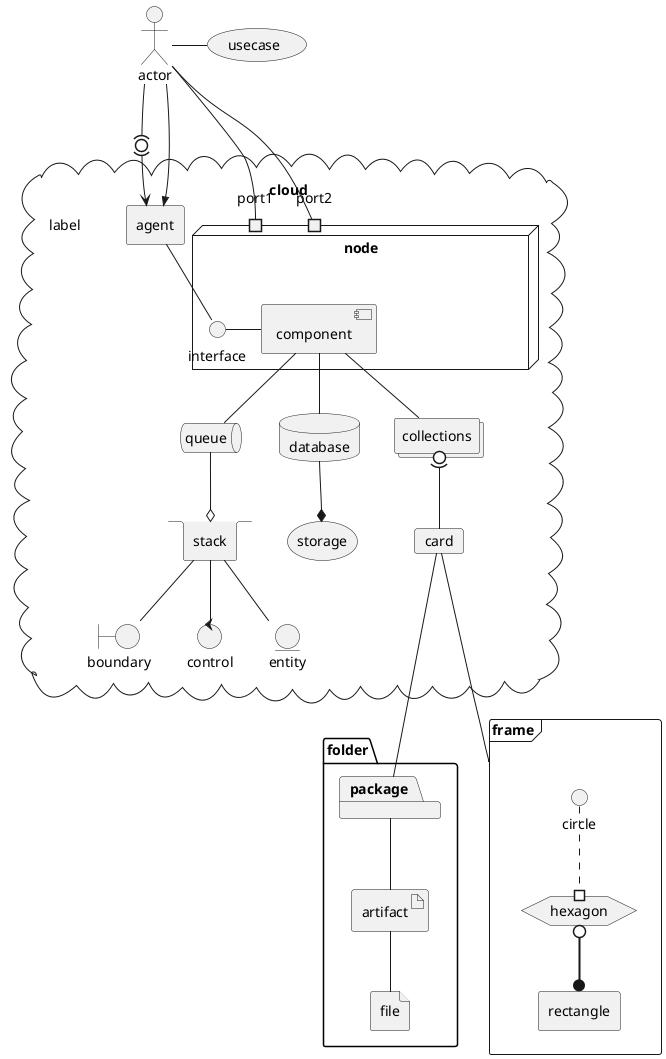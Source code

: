 @startuml
actor actor
usecase usecase
actor - usecase

cloud cloud {
    agent agent
    boundary boundary
    card card
    collections collections
    control control
    database database
    entity entity
    label label
    node node {
        port port1
        port port2

        component component
        interface interface
        component - interface
    }
    queue queue
    stack stack
    storage storage

    stack -- boundary
    stack -- control
    stack -- entity

    component -- database
    database --* storage
    component -- queue
    queue --o stack
    component -- collections
    collections 0)-- card
}

actor --(0)-> agent
actor --->> agent
actor -- port1
actor -- port2
agent -- interface

folder folder {
    package package
    artifact artifact
    file file
    package -- artifact
    artifact -- file
}

card --- package

frame frame {
    circle circle
    hexagon hexagon
    rectangle rectangle
    hexagon 0==@ rectangle
    circle ..# hexagon
}

card --- frame

@enduml
